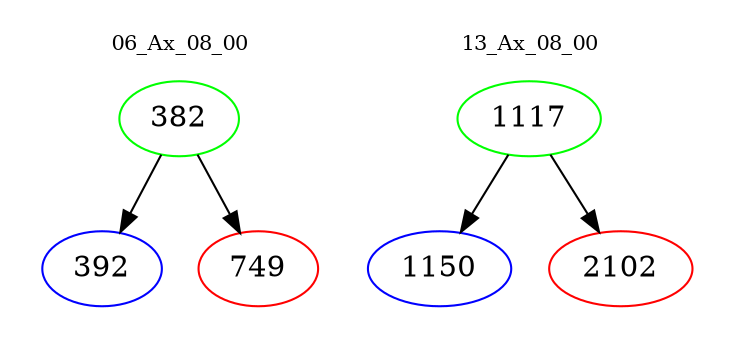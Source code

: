 digraph{
subgraph cluster_0 {
color = white
label = "06_Ax_08_00";
fontsize=10;
T0_382 [label="382", color="green"]
T0_382 -> T0_392 [color="black"]
T0_392 [label="392", color="blue"]
T0_382 -> T0_749 [color="black"]
T0_749 [label="749", color="red"]
}
subgraph cluster_1 {
color = white
label = "13_Ax_08_00";
fontsize=10;
T1_1117 [label="1117", color="green"]
T1_1117 -> T1_1150 [color="black"]
T1_1150 [label="1150", color="blue"]
T1_1117 -> T1_2102 [color="black"]
T1_2102 [label="2102", color="red"]
}
}
